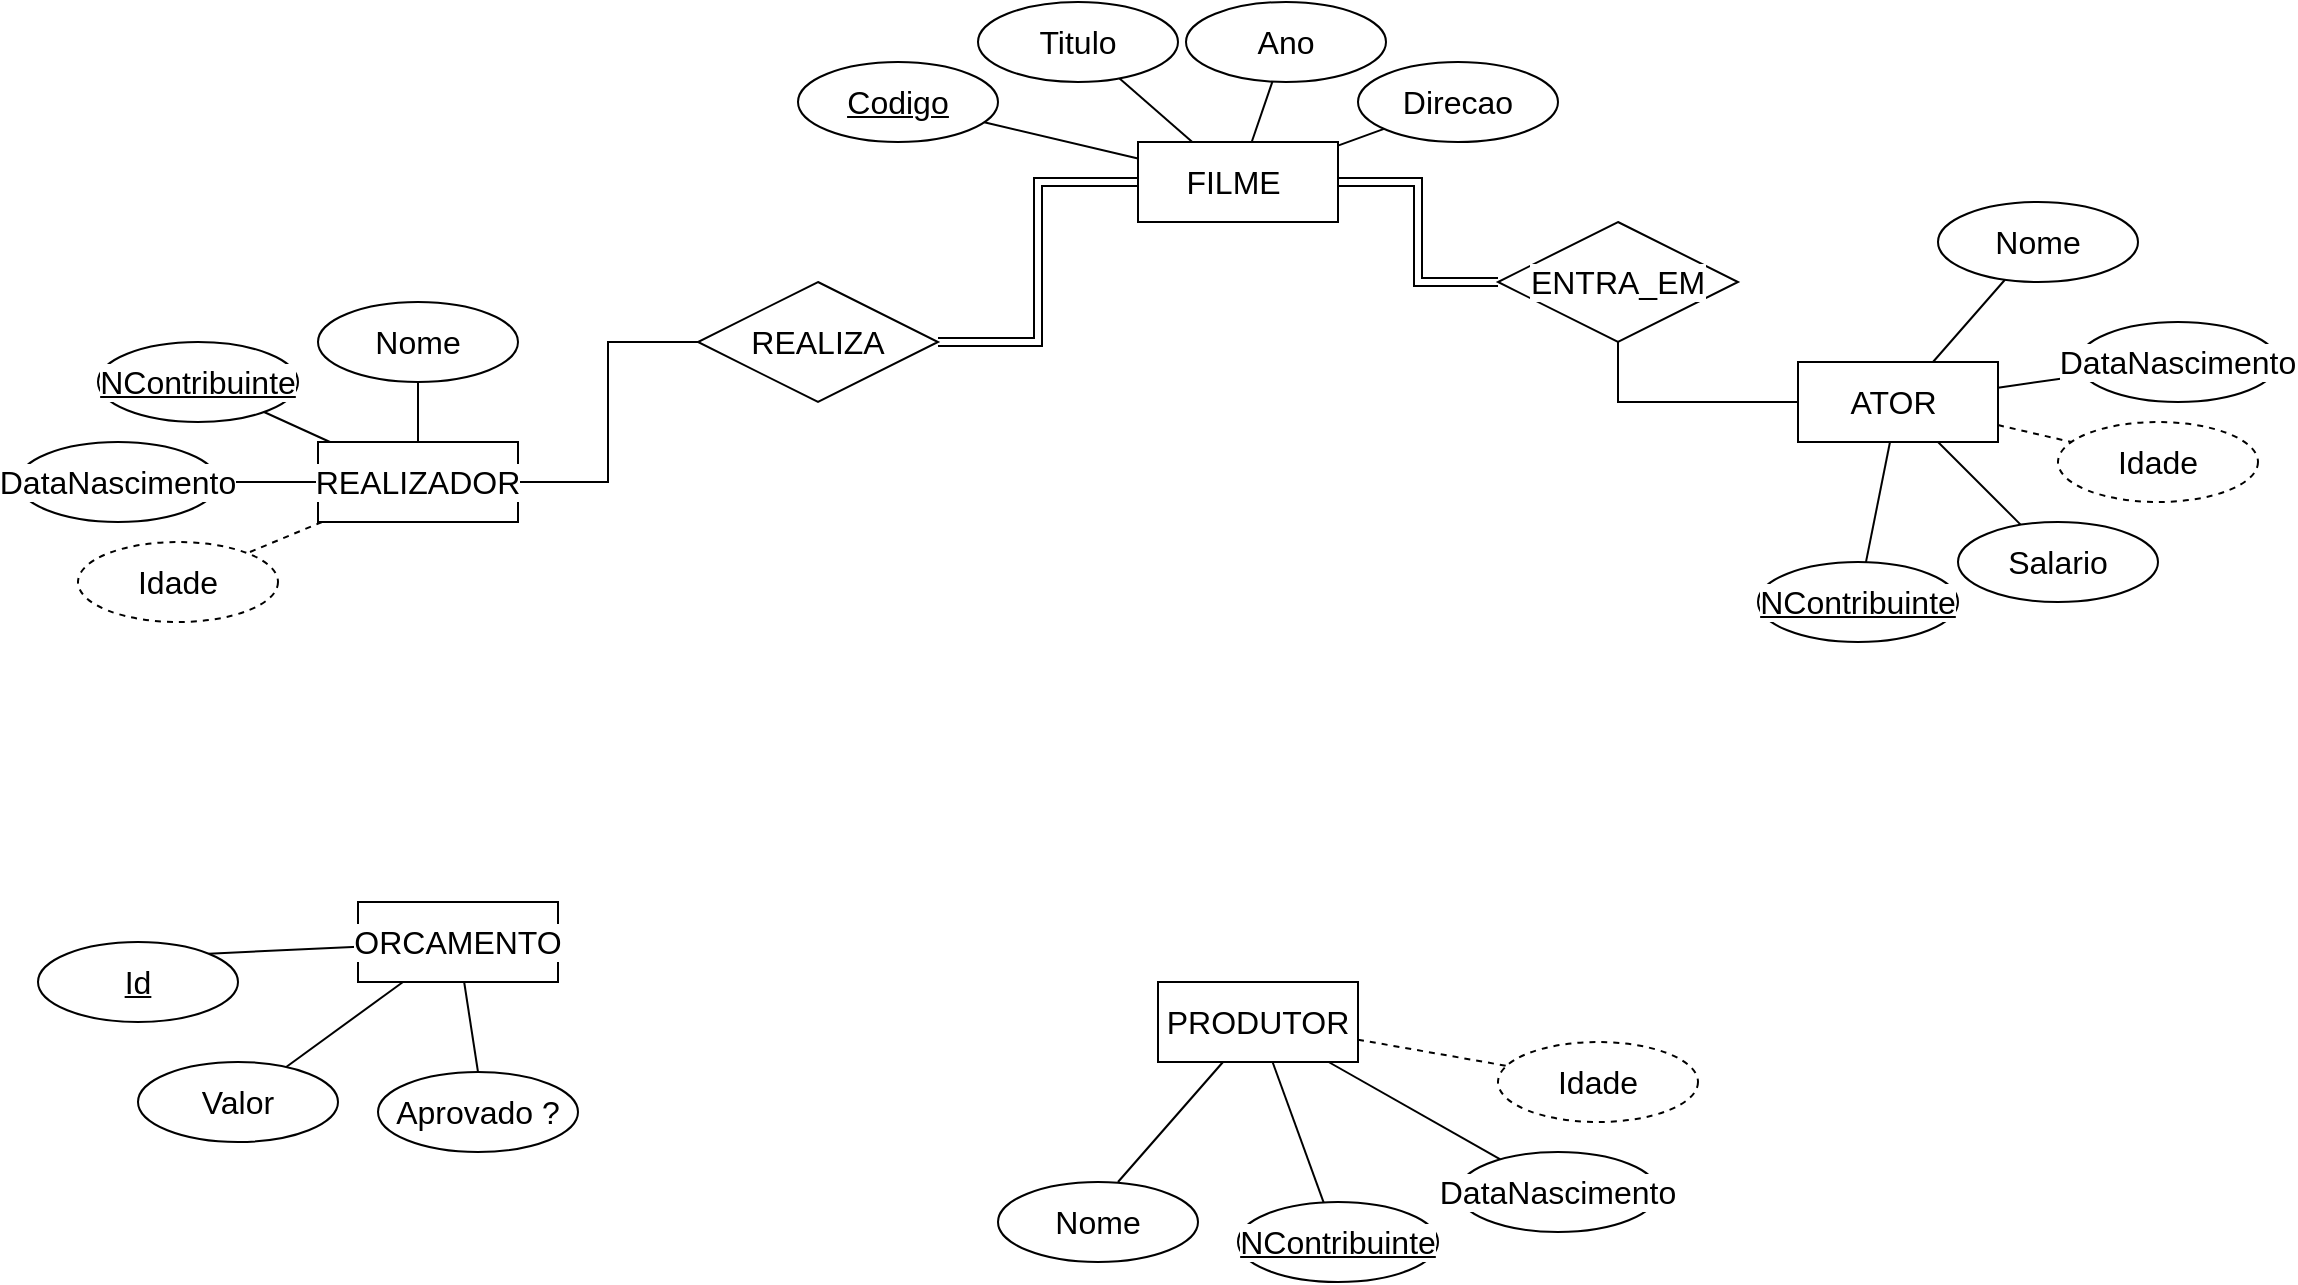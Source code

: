 <mxfile version="28.2.5">
  <diagram name="Página-1" id="VtdL2N_naWI-DeJkXuc9">
    <mxGraphModel dx="2013" dy="703" grid="1" gridSize="10" guides="1" tooltips="1" connect="1" arrows="1" fold="1" page="1" pageScale="1" pageWidth="827" pageHeight="1169" math="0" shadow="0">
      <root>
        <mxCell id="0" />
        <mxCell id="1" parent="0" />
        <mxCell id="wNUU-mUBWav2Mn1h4RWF-6" style="rounded=0;orthogonalLoop=1;jettySize=auto;html=1;endArrow=none;endFill=0;" parent="1" source="wNUU-mUBWav2Mn1h4RWF-1" target="wNUU-mUBWav2Mn1h4RWF-4" edge="1">
          <mxGeometry relative="1" as="geometry" />
        </mxCell>
        <mxCell id="wNUU-mUBWav2Mn1h4RWF-7" style="edgeStyle=none;shape=connector;rounded=0;orthogonalLoop=1;jettySize=auto;html=1;strokeColor=default;align=center;verticalAlign=middle;fontFamily=Helvetica;fontSize=11;fontColor=default;labelBackgroundColor=default;endArrow=none;endFill=0;" parent="1" source="wNUU-mUBWav2Mn1h4RWF-1" target="wNUU-mUBWav2Mn1h4RWF-2" edge="1">
          <mxGeometry relative="1" as="geometry" />
        </mxCell>
        <mxCell id="wNUU-mUBWav2Mn1h4RWF-8" style="edgeStyle=none;shape=connector;rounded=0;orthogonalLoop=1;jettySize=auto;html=1;strokeColor=default;align=center;verticalAlign=middle;fontFamily=Helvetica;fontSize=11;fontColor=default;labelBackgroundColor=default;endArrow=none;endFill=0;" parent="1" source="wNUU-mUBWav2Mn1h4RWF-1" target="wNUU-mUBWav2Mn1h4RWF-3" edge="1">
          <mxGeometry relative="1" as="geometry" />
        </mxCell>
        <mxCell id="wNUU-mUBWav2Mn1h4RWF-9" style="edgeStyle=none;shape=connector;rounded=0;orthogonalLoop=1;jettySize=auto;html=1;strokeColor=default;align=center;verticalAlign=middle;fontFamily=Helvetica;fontSize=11;fontColor=default;labelBackgroundColor=default;endArrow=none;endFill=0;" parent="1" source="wNUU-mUBWav2Mn1h4RWF-1" target="wNUU-mUBWav2Mn1h4RWF-5" edge="1">
          <mxGeometry relative="1" as="geometry" />
        </mxCell>
        <mxCell id="6blzwo1cDbq7W9fvrGh5-6" style="edgeStyle=orthogonalEdgeStyle;shape=link;rounded=0;orthogonalLoop=1;jettySize=auto;html=1;entryX=0;entryY=0.5;entryDx=0;entryDy=0;strokeColor=default;align=center;verticalAlign=middle;fontFamily=Helvetica;fontSize=11;fontColor=default;labelBackgroundColor=default;endArrow=none;endFill=0;exitX=1;exitY=0.5;exitDx=0;exitDy=0;" edge="1" parent="1" source="wNUU-mUBWav2Mn1h4RWF-1" target="6blzwo1cDbq7W9fvrGh5-1">
          <mxGeometry relative="1" as="geometry" />
        </mxCell>
        <mxCell id="6blzwo1cDbq7W9fvrGh5-9" style="edgeStyle=orthogonalEdgeStyle;rounded=0;orthogonalLoop=1;jettySize=auto;html=1;entryX=1;entryY=0.5;entryDx=0;entryDy=0;strokeColor=default;align=center;verticalAlign=middle;fontFamily=Helvetica;fontSize=11;fontColor=default;labelBackgroundColor=default;endArrow=none;endFill=0;shape=link;" edge="1" parent="1" source="wNUU-mUBWav2Mn1h4RWF-1" target="6blzwo1cDbq7W9fvrGh5-8">
          <mxGeometry relative="1" as="geometry" />
        </mxCell>
        <mxCell id="wNUU-mUBWav2Mn1h4RWF-1" value="&lt;span style=&quot;font-size:12.0pt;font-family:&amp;quot;Calibri&amp;quot;,sans-serif;&lt;br/&gt;mso-fareast-font-family:Calibri;mso-ansi-language:PT;mso-fareast-language:PT;&lt;br/&gt;mso-bidi-language:AR-SA&quot;&gt;FILME&lt;/span&gt;&lt;span style=&quot;font-family: Calibri, sans-serif; font-size: 12pt; background-color: transparent; color: light-dark(rgb(0, 0, 0), rgb(255, 255, 255));&quot;&gt;&amp;nbsp;&lt;/span&gt;" style="whiteSpace=wrap;html=1;align=center;" parent="1" vertex="1">
          <mxGeometry x="290" y="80" width="100" height="40" as="geometry" />
        </mxCell>
        <mxCell id="wNUU-mUBWav2Mn1h4RWF-2" value="&lt;u&gt;&lt;span style=&quot;font-size:12.0pt;font-family:&amp;quot;Calibri&amp;quot;,sans-serif;&lt;br/&gt;mso-fareast-font-family:Calibri;mso-ansi-language:PT;mso-fareast-language:PT;&lt;br/&gt;mso-bidi-language:AR-SA&quot;&gt;Codigo&lt;/span&gt;&lt;/u&gt;" style="ellipse;whiteSpace=wrap;html=1;align=center;fontStyle=4;" parent="1" vertex="1">
          <mxGeometry x="120" y="40" width="100" height="40" as="geometry" />
        </mxCell>
        <mxCell id="wNUU-mUBWav2Mn1h4RWF-3" value="&lt;span style=&quot;font-size:12.0pt;font-family:&amp;quot;Calibri&amp;quot;,sans-serif;&lt;br/&gt;mso-fareast-font-family:Calibri;mso-ansi-language:PT;mso-fareast-language:PT;&lt;br/&gt;mso-bidi-language:AR-SA&quot;&gt;Titulo&lt;/span&gt;" style="ellipse;whiteSpace=wrap;html=1;align=center;" parent="1" vertex="1">
          <mxGeometry x="210" y="10" width="100" height="40" as="geometry" />
        </mxCell>
        <mxCell id="wNUU-mUBWav2Mn1h4RWF-4" value="&lt;span style=&quot;font-size:12.0pt;font-family:&amp;quot;Calibri&amp;quot;,sans-serif;&lt;br/&gt;mso-fareast-font-family:Calibri;mso-ansi-language:PT;mso-fareast-language:PT;&lt;br/&gt;mso-bidi-language:AR-SA&quot;&gt;Ano&lt;/span&gt;" style="ellipse;whiteSpace=wrap;html=1;align=center;" parent="1" vertex="1">
          <mxGeometry x="314" y="10" width="100" height="40" as="geometry" />
        </mxCell>
        <mxCell id="wNUU-mUBWav2Mn1h4RWF-5" value="&lt;span style=&quot;font-size:12.0pt;font-family:&amp;quot;Calibri&amp;quot;,sans-serif;&lt;br/&gt;mso-fareast-font-family:Calibri;mso-ansi-language:PT;mso-fareast-language:PT;&lt;br/&gt;mso-bidi-language:AR-SA&quot;&gt;Direcao&lt;/span&gt;" style="ellipse;whiteSpace=wrap;html=1;align=center;" parent="1" vertex="1">
          <mxGeometry x="400" y="40" width="100" height="40" as="geometry" />
        </mxCell>
        <mxCell id="wNUU-mUBWav2Mn1h4RWF-16" style="edgeStyle=none;shape=connector;rounded=0;orthogonalLoop=1;jettySize=auto;html=1;strokeColor=default;align=center;verticalAlign=middle;fontFamily=Helvetica;fontSize=11;fontColor=default;labelBackgroundColor=default;endArrow=none;endFill=0;" parent="1" source="wNUU-mUBWav2Mn1h4RWF-10" target="wNUU-mUBWav2Mn1h4RWF-11" edge="1">
          <mxGeometry relative="1" as="geometry" />
        </mxCell>
        <mxCell id="wNUU-mUBWav2Mn1h4RWF-17" style="edgeStyle=none;shape=connector;rounded=0;orthogonalLoop=1;jettySize=auto;html=1;strokeColor=default;align=center;verticalAlign=middle;fontFamily=Helvetica;fontSize=11;fontColor=default;labelBackgroundColor=default;endArrow=none;endFill=0;" parent="1" source="wNUU-mUBWav2Mn1h4RWF-10" target="wNUU-mUBWav2Mn1h4RWF-12" edge="1">
          <mxGeometry relative="1" as="geometry" />
        </mxCell>
        <mxCell id="wNUU-mUBWav2Mn1h4RWF-18" style="edgeStyle=none;shape=connector;rounded=0;orthogonalLoop=1;jettySize=auto;html=1;strokeColor=default;align=center;verticalAlign=middle;fontFamily=Helvetica;fontSize=11;fontColor=default;labelBackgroundColor=default;endArrow=none;endFill=0;" parent="1" source="wNUU-mUBWav2Mn1h4RWF-10" target="wNUU-mUBWav2Mn1h4RWF-14" edge="1">
          <mxGeometry relative="1" as="geometry" />
        </mxCell>
        <mxCell id="wNUU-mUBWav2Mn1h4RWF-19" style="edgeStyle=none;shape=connector;rounded=0;orthogonalLoop=1;jettySize=auto;html=1;strokeColor=default;align=center;verticalAlign=middle;fontFamily=Helvetica;fontSize=11;fontColor=default;labelBackgroundColor=default;endArrow=none;endFill=0;" parent="1" source="wNUU-mUBWav2Mn1h4RWF-10" target="wNUU-mUBWav2Mn1h4RWF-15" edge="1">
          <mxGeometry relative="1" as="geometry" />
        </mxCell>
        <mxCell id="wNUU-mUBWav2Mn1h4RWF-20" style="edgeStyle=none;shape=connector;rounded=0;orthogonalLoop=1;jettySize=auto;html=1;strokeColor=default;align=center;verticalAlign=middle;fontFamily=Helvetica;fontSize=11;fontColor=default;labelBackgroundColor=default;endArrow=none;endFill=0;dashed=1;" parent="1" source="wNUU-mUBWav2Mn1h4RWF-10" target="wNUU-mUBWav2Mn1h4RWF-13" edge="1">
          <mxGeometry relative="1" as="geometry" />
        </mxCell>
        <mxCell id="6blzwo1cDbq7W9fvrGh5-7" style="edgeStyle=orthogonalEdgeStyle;rounded=0;orthogonalLoop=1;jettySize=auto;html=1;strokeColor=default;align=center;verticalAlign=middle;fontFamily=Helvetica;fontSize=11;fontColor=default;labelBackgroundColor=default;endArrow=none;endFill=0;" edge="1" parent="1" source="wNUU-mUBWav2Mn1h4RWF-10" target="6blzwo1cDbq7W9fvrGh5-1">
          <mxGeometry relative="1" as="geometry" />
        </mxCell>
        <mxCell id="wNUU-mUBWav2Mn1h4RWF-10" value="&lt;span style=&quot;font-size:12.0pt;font-family:&amp;quot;Calibri&amp;quot;,sans-serif;&lt;br/&gt;mso-fareast-font-family:Calibri;mso-ansi-language:PT;mso-fareast-language:PT;&lt;br/&gt;mso-bidi-language:AR-SA&quot;&gt;ATOR&amp;nbsp;&lt;/span&gt;" style="whiteSpace=wrap;html=1;align=center;fontFamily=Helvetica;fontSize=11;fontColor=default;labelBackgroundColor=default;" parent="1" vertex="1">
          <mxGeometry x="620" y="190" width="100" height="40" as="geometry" />
        </mxCell>
        <mxCell id="wNUU-mUBWav2Mn1h4RWF-11" value="&lt;span id=&quot;docs-internal-guid-0371ab49-7fff-979e-7067-7fa7ec2a6fb4&quot;&gt;&lt;span style=&quot;font-size: 12pt; font-family: Calibri, sans-serif; background-color: transparent; font-variant-numeric: normal; font-variant-east-asian: normal; font-variant-alternates: normal; font-variant-position: normal; font-variant-emoji: normal; vertical-align: baseline; white-space-collapse: preserve;&quot;&gt;Nome&lt;/span&gt;&lt;/span&gt;" style="ellipse;whiteSpace=wrap;html=1;align=center;fontFamily=Helvetica;fontSize=11;fontColor=default;labelBackgroundColor=default;" parent="1" vertex="1">
          <mxGeometry x="690" y="110" width="100" height="40" as="geometry" />
        </mxCell>
        <mxCell id="wNUU-mUBWav2Mn1h4RWF-12" value="&lt;span id=&quot;docs-internal-guid-423bd657-7fff-b02a-c126-72abb22664c3&quot;&gt;&lt;span style=&quot;font-size: 12pt; font-family: Calibri, sans-serif; background-color: transparent; font-variant-numeric: normal; font-variant-east-asian: normal; font-variant-alternates: normal; font-variant-position: normal; font-variant-emoji: normal; vertical-align: baseline; white-space-collapse: preserve;&quot;&gt;DataNascimento&lt;/span&gt;&lt;/span&gt;" style="ellipse;whiteSpace=wrap;html=1;align=center;fontFamily=Helvetica;fontSize=11;fontColor=default;labelBackgroundColor=default;" parent="1" vertex="1">
          <mxGeometry x="760" y="170" width="100" height="40" as="geometry" />
        </mxCell>
        <mxCell id="wNUU-mUBWav2Mn1h4RWF-13" value="&lt;span id=&quot;docs-internal-guid-ad1e4011-7fff-cea9-0ab7-0518d352ea27&quot;&gt;&lt;span style=&quot;font-size: 12pt; font-family: Calibri, sans-serif; background-color: transparent; font-variant-numeric: normal; font-variant-east-asian: normal; font-variant-alternates: normal; font-variant-position: normal; font-variant-emoji: normal; vertical-align: baseline; white-space-collapse: preserve;&quot;&gt;Idade&lt;/span&gt;&lt;/span&gt;" style="ellipse;whiteSpace=wrap;html=1;align=center;dashed=1;fontFamily=Helvetica;fontSize=11;fontColor=default;labelBackgroundColor=default;" parent="1" vertex="1">
          <mxGeometry x="750" y="220" width="100" height="40" as="geometry" />
        </mxCell>
        <mxCell id="wNUU-mUBWav2Mn1h4RWF-14" value="&lt;span id=&quot;docs-internal-guid-ade6428c-7fff-1b37-59b0-372400b72374&quot;&gt;&lt;span style=&quot;font-size: 12pt; font-family: Calibri, sans-serif; background-color: transparent; font-variant-numeric: normal; font-variant-east-asian: normal; font-variant-alternates: normal; font-variant-position: normal; font-variant-emoji: normal; vertical-align: baseline; white-space-collapse: preserve;&quot;&gt;Salario&lt;/span&gt;&lt;/span&gt;" style="ellipse;whiteSpace=wrap;html=1;align=center;fontFamily=Helvetica;fontSize=11;fontColor=default;labelBackgroundColor=default;" parent="1" vertex="1">
          <mxGeometry x="700" y="270" width="100" height="40" as="geometry" />
        </mxCell>
        <mxCell id="wNUU-mUBWav2Mn1h4RWF-15" value="&lt;span id=&quot;docs-internal-guid-d451ba34-7fff-3efa-a5a5-dec27b78d718&quot;&gt;&lt;span style=&quot;font-size: 12pt; font-family: Calibri, sans-serif; background-color: transparent; font-variant-numeric: normal; font-variant-east-asian: normal; font-variant-alternates: normal; font-variant-position: normal; font-variant-emoji: normal; text-decoration-skip-ink: none; vertical-align: baseline; white-space-collapse: preserve;&quot;&gt;NContribuinte&lt;/span&gt;&lt;/span&gt;" style="ellipse;whiteSpace=wrap;html=1;align=center;fontStyle=4;fontFamily=Helvetica;fontSize=11;fontColor=default;labelBackgroundColor=default;" parent="1" vertex="1">
          <mxGeometry x="600" y="290" width="100" height="40" as="geometry" />
        </mxCell>
        <mxCell id="wNUU-mUBWav2Mn1h4RWF-28" style="edgeStyle=none;shape=connector;rounded=0;orthogonalLoop=1;jettySize=auto;html=1;strokeColor=default;align=center;verticalAlign=middle;fontFamily=Helvetica;fontSize=11;fontColor=default;labelBackgroundColor=default;endArrow=none;endFill=0;" parent="1" source="wNUU-mUBWav2Mn1h4RWF-21" target="wNUU-mUBWav2Mn1h4RWF-22" edge="1">
          <mxGeometry relative="1" as="geometry" />
        </mxCell>
        <mxCell id="wNUU-mUBWav2Mn1h4RWF-29" style="edgeStyle=none;shape=connector;rounded=0;orthogonalLoop=1;jettySize=auto;html=1;strokeColor=default;align=center;verticalAlign=middle;fontFamily=Helvetica;fontSize=11;fontColor=default;labelBackgroundColor=default;endArrow=none;endFill=0;" parent="1" source="wNUU-mUBWav2Mn1h4RWF-21" target="wNUU-mUBWav2Mn1h4RWF-26" edge="1">
          <mxGeometry relative="1" as="geometry" />
        </mxCell>
        <mxCell id="wNUU-mUBWav2Mn1h4RWF-30" style="edgeStyle=none;shape=connector;rounded=0;orthogonalLoop=1;jettySize=auto;html=1;strokeColor=default;align=center;verticalAlign=middle;fontFamily=Helvetica;fontSize=11;fontColor=default;labelBackgroundColor=default;endArrow=none;endFill=0;" parent="1" source="wNUU-mUBWav2Mn1h4RWF-21" target="wNUU-mUBWav2Mn1h4RWF-25" edge="1">
          <mxGeometry relative="1" as="geometry" />
        </mxCell>
        <mxCell id="wNUU-mUBWav2Mn1h4RWF-31" style="edgeStyle=none;shape=connector;rounded=0;orthogonalLoop=1;jettySize=auto;html=1;strokeColor=default;align=center;verticalAlign=middle;fontFamily=Helvetica;fontSize=11;fontColor=default;labelBackgroundColor=default;endArrow=none;endFill=0;dashed=1;" parent="1" source="wNUU-mUBWav2Mn1h4RWF-21" target="wNUU-mUBWav2Mn1h4RWF-24" edge="1">
          <mxGeometry relative="1" as="geometry" />
        </mxCell>
        <mxCell id="6blzwo1cDbq7W9fvrGh5-10" style="edgeStyle=orthogonalEdgeStyle;shape=connector;rounded=0;orthogonalLoop=1;jettySize=auto;html=1;entryX=0;entryY=0.5;entryDx=0;entryDy=0;strokeColor=default;align=center;verticalAlign=middle;fontFamily=Helvetica;fontSize=11;fontColor=default;labelBackgroundColor=default;endArrow=none;endFill=0;" edge="1" parent="1" source="wNUU-mUBWav2Mn1h4RWF-21" target="6blzwo1cDbq7W9fvrGh5-8">
          <mxGeometry relative="1" as="geometry" />
        </mxCell>
        <mxCell id="wNUU-mUBWav2Mn1h4RWF-21" value="&lt;span id=&quot;docs-internal-guid-4d61b85c-7fff-92f9-6b1c-4a9c9fdcd876&quot;&gt;&lt;span style=&quot;font-size: 12pt; font-family: Calibri, sans-serif; background-color: transparent; font-variant-numeric: normal; font-variant-east-asian: normal; font-variant-alternates: normal; font-variant-position: normal; font-variant-emoji: normal; vertical-align: baseline; white-space-collapse: preserve;&quot;&gt;REALIZADOR&lt;/span&gt;&lt;/span&gt;" style="whiteSpace=wrap;html=1;align=center;fontFamily=Helvetica;fontSize=11;fontColor=default;labelBackgroundColor=default;" parent="1" vertex="1">
          <mxGeometry x="-120" y="230" width="100" height="40" as="geometry" />
        </mxCell>
        <mxCell id="wNUU-mUBWav2Mn1h4RWF-22" value="&lt;span id=&quot;docs-internal-guid-69654a7a-7fff-adb6-9b58-9ac397884187&quot;&gt;&lt;span style=&quot;font-size: 12pt; font-family: Calibri, sans-serif; background-color: transparent; font-variant-numeric: normal; font-variant-east-asian: normal; font-variant-alternates: normal; font-variant-position: normal; font-variant-emoji: normal; vertical-align: baseline; white-space-collapse: preserve;&quot;&gt;Nome&lt;/span&gt;&lt;/span&gt;" style="ellipse;whiteSpace=wrap;html=1;align=center;fontFamily=Helvetica;fontSize=11;fontColor=default;labelBackgroundColor=default;" parent="1" vertex="1">
          <mxGeometry x="-120" y="160" width="100" height="40" as="geometry" />
        </mxCell>
        <mxCell id="wNUU-mUBWav2Mn1h4RWF-24" value="&lt;span id=&quot;docs-internal-guid-ad1e4011-7fff-cea9-0ab7-0518d352ea27&quot;&gt;&lt;span style=&quot;font-size: 12pt; font-family: Calibri, sans-serif; background-color: transparent; font-variant-numeric: normal; font-variant-east-asian: normal; font-variant-alternates: normal; font-variant-position: normal; font-variant-emoji: normal; vertical-align: baseline; white-space-collapse: preserve;&quot;&gt;Idade&lt;/span&gt;&lt;/span&gt;" style="ellipse;whiteSpace=wrap;html=1;align=center;dashed=1;fontFamily=Helvetica;fontSize=11;fontColor=default;labelBackgroundColor=default;" parent="1" vertex="1">
          <mxGeometry x="-240" y="280" width="100" height="40" as="geometry" />
        </mxCell>
        <mxCell id="wNUU-mUBWav2Mn1h4RWF-25" value="&lt;span id=&quot;docs-internal-guid-f85e6acb-7fff-e787-be61-acb34c5c2e45&quot;&gt;&lt;span style=&quot;font-size: 12pt; font-family: Calibri, sans-serif; background-color: transparent; font-variant-numeric: normal; font-variant-east-asian: normal; font-variant-alternates: normal; font-variant-position: normal; font-variant-emoji: normal; vertical-align: baseline; white-space-collapse: preserve;&quot;&gt;DataNascimento&lt;/span&gt;&lt;/span&gt;" style="ellipse;whiteSpace=wrap;html=1;align=center;fontFamily=Helvetica;fontSize=11;fontColor=default;labelBackgroundColor=default;" parent="1" vertex="1">
          <mxGeometry x="-270" y="230" width="100" height="40" as="geometry" />
        </mxCell>
        <mxCell id="wNUU-mUBWav2Mn1h4RWF-26" value="&lt;span id=&quot;docs-internal-guid-25c2a6f1-7fff-cd19-373f-aac201a6bc62&quot;&gt;&lt;span style=&quot;font-size: 12pt; font-family: Calibri, sans-serif; background-color: transparent; font-variant-numeric: normal; font-variant-east-asian: normal; font-variant-alternates: normal; font-variant-position: normal; font-variant-emoji: normal; text-decoration-skip-ink: none; vertical-align: baseline; white-space-collapse: preserve;&quot;&gt;NContribuinte&lt;/span&gt;&lt;/span&gt;" style="ellipse;whiteSpace=wrap;html=1;align=center;fontStyle=4;fontFamily=Helvetica;fontSize=11;fontColor=default;labelBackgroundColor=default;" parent="1" vertex="1">
          <mxGeometry x="-230" y="180" width="100" height="40" as="geometry" />
        </mxCell>
        <mxCell id="wNUU-mUBWav2Mn1h4RWF-27" style="edgeStyle=none;shape=connector;rounded=0;orthogonalLoop=1;jettySize=auto;html=1;exitX=0.5;exitY=1;exitDx=0;exitDy=0;strokeColor=default;align=center;verticalAlign=middle;fontFamily=Helvetica;fontSize=11;fontColor=default;labelBackgroundColor=default;endArrow=none;endFill=0;" parent="1" source="wNUU-mUBWav2Mn1h4RWF-25" target="wNUU-mUBWav2Mn1h4RWF-25" edge="1">
          <mxGeometry relative="1" as="geometry" />
        </mxCell>
        <mxCell id="wNUU-mUBWav2Mn1h4RWF-39" style="edgeStyle=none;shape=connector;rounded=0;orthogonalLoop=1;jettySize=auto;html=1;strokeColor=default;align=center;verticalAlign=middle;fontFamily=Helvetica;fontSize=11;fontColor=default;labelBackgroundColor=default;endArrow=none;endFill=0;" parent="1" source="wNUU-mUBWav2Mn1h4RWF-33" target="wNUU-mUBWav2Mn1h4RWF-35" edge="1">
          <mxGeometry relative="1" as="geometry" />
        </mxCell>
        <mxCell id="wNUU-mUBWav2Mn1h4RWF-40" style="edgeStyle=none;shape=connector;rounded=0;orthogonalLoop=1;jettySize=auto;html=1;strokeColor=default;align=center;verticalAlign=middle;fontFamily=Helvetica;fontSize=11;fontColor=default;labelBackgroundColor=default;endArrow=none;endFill=0;dashed=1;" parent="1" source="wNUU-mUBWav2Mn1h4RWF-33" target="wNUU-mUBWav2Mn1h4RWF-37" edge="1">
          <mxGeometry relative="1" as="geometry" />
        </mxCell>
        <mxCell id="wNUU-mUBWav2Mn1h4RWF-41" style="edgeStyle=none;shape=connector;rounded=0;orthogonalLoop=1;jettySize=auto;html=1;strokeColor=default;align=center;verticalAlign=middle;fontFamily=Helvetica;fontSize=11;fontColor=default;labelBackgroundColor=default;endArrow=none;endFill=0;" parent="1" source="wNUU-mUBWav2Mn1h4RWF-33" target="wNUU-mUBWav2Mn1h4RWF-36" edge="1">
          <mxGeometry relative="1" as="geometry" />
        </mxCell>
        <mxCell id="wNUU-mUBWav2Mn1h4RWF-33" value="&lt;span id=&quot;docs-internal-guid-b2d54f66-7fff-5687-37bf-8b39f0719b1a&quot;&gt;&lt;span style=&quot;font-size: 12pt; font-family: Calibri, sans-serif; background-color: transparent; font-variant-numeric: normal; font-variant-east-asian: normal; font-variant-alternates: normal; font-variant-position: normal; font-variant-emoji: normal; vertical-align: baseline; white-space-collapse: preserve;&quot;&gt;PRODUTOR&lt;/span&gt;&lt;/span&gt;" style="whiteSpace=wrap;html=1;align=center;fontFamily=Helvetica;fontSize=11;fontColor=default;labelBackgroundColor=default;" parent="1" vertex="1">
          <mxGeometry x="300" y="500" width="100" height="40" as="geometry" />
        </mxCell>
        <mxCell id="wNUU-mUBWav2Mn1h4RWF-34" value="&lt;span id=&quot;docs-internal-guid-8cafcc89-7fff-78b6-0d9a-813812813ad6&quot;&gt;&lt;span style=&quot;font-size: 12pt; font-family: Calibri, sans-serif; background-color: transparent; font-variant-numeric: normal; font-variant-east-asian: normal; font-variant-alternates: normal; font-variant-position: normal; font-variant-emoji: normal; vertical-align: baseline; white-space-collapse: preserve;&quot;&gt;Nome&lt;/span&gt;&lt;/span&gt;" style="ellipse;whiteSpace=wrap;html=1;align=center;fontFamily=Helvetica;fontSize=11;fontColor=default;labelBackgroundColor=default;" parent="1" vertex="1">
          <mxGeometry x="220" y="600" width="100" height="40" as="geometry" />
        </mxCell>
        <mxCell id="wNUU-mUBWav2Mn1h4RWF-35" value="&lt;span id=&quot;docs-internal-guid-d2da87bc-7fff-96f9-a4d0-bf21345c0ce1&quot;&gt;&lt;span style=&quot;font-size: 12pt; font-family: Calibri, sans-serif; background-color: transparent; font-variant-numeric: normal; font-variant-east-asian: normal; font-variant-alternates: normal; font-variant-position: normal; font-variant-emoji: normal; text-decoration-skip-ink: none; vertical-align: baseline; white-space-collapse: preserve;&quot;&gt;NContribuinte&lt;/span&gt;&lt;/span&gt;" style="ellipse;whiteSpace=wrap;html=1;align=center;fontStyle=4;fontFamily=Helvetica;fontSize=11;fontColor=default;labelBackgroundColor=default;" parent="1" vertex="1">
          <mxGeometry x="340" y="610" width="100" height="40" as="geometry" />
        </mxCell>
        <mxCell id="wNUU-mUBWav2Mn1h4RWF-36" value="&lt;span id=&quot;docs-internal-guid-aed1f9fe-7fff-bc9a-0d7f-64c67cd5fec5&quot;&gt;&lt;span style=&quot;font-size: 12pt; font-family: Calibri, sans-serif; background-color: transparent; font-variant-numeric: normal; font-variant-east-asian: normal; font-variant-alternates: normal; font-variant-position: normal; font-variant-emoji: normal; vertical-align: baseline; white-space-collapse: preserve;&quot;&gt;DataNascimento&lt;/span&gt;&lt;/span&gt;" style="ellipse;whiteSpace=wrap;html=1;align=center;fontFamily=Helvetica;fontSize=11;fontColor=default;labelBackgroundColor=default;" parent="1" vertex="1">
          <mxGeometry x="450" y="585" width="100" height="40" as="geometry" />
        </mxCell>
        <mxCell id="wNUU-mUBWav2Mn1h4RWF-37" value="&lt;span id=&quot;docs-internal-guid-2ebb92ab-7fff-d668-7bc4-3486c3f004b3&quot;&gt;&lt;span style=&quot;font-size: 12pt; font-family: Calibri, sans-serif; background-color: transparent; font-variant-numeric: normal; font-variant-east-asian: normal; font-variant-alternates: normal; font-variant-position: normal; font-variant-emoji: normal; vertical-align: baseline; white-space-collapse: preserve;&quot;&gt;Idade&lt;/span&gt;&lt;/span&gt;" style="ellipse;whiteSpace=wrap;html=1;align=center;dashed=1;fontFamily=Helvetica;fontSize=11;fontColor=default;labelBackgroundColor=default;" parent="1" vertex="1">
          <mxGeometry x="470" y="530" width="100" height="40" as="geometry" />
        </mxCell>
        <mxCell id="wNUU-mUBWav2Mn1h4RWF-38" style="edgeStyle=none;shape=connector;rounded=0;orthogonalLoop=1;jettySize=auto;html=1;entryX=0.6;entryY=0;entryDx=0;entryDy=0;entryPerimeter=0;strokeColor=default;align=center;verticalAlign=middle;fontFamily=Helvetica;fontSize=11;fontColor=default;labelBackgroundColor=default;endArrow=none;endFill=0;" parent="1" source="wNUU-mUBWav2Mn1h4RWF-33" target="wNUU-mUBWav2Mn1h4RWF-34" edge="1">
          <mxGeometry relative="1" as="geometry" />
        </mxCell>
        <mxCell id="wNUU-mUBWav2Mn1h4RWF-47" style="edgeStyle=none;shape=connector;rounded=0;orthogonalLoop=1;jettySize=auto;html=1;entryX=1;entryY=0;entryDx=0;entryDy=0;strokeColor=default;align=center;verticalAlign=middle;fontFamily=Helvetica;fontSize=11;fontColor=default;labelBackgroundColor=default;endArrow=none;endFill=0;" parent="1" source="wNUU-mUBWav2Mn1h4RWF-42" target="wNUU-mUBWav2Mn1h4RWF-43" edge="1">
          <mxGeometry relative="1" as="geometry" />
        </mxCell>
        <mxCell id="wNUU-mUBWav2Mn1h4RWF-48" style="edgeStyle=none;shape=connector;rounded=0;orthogonalLoop=1;jettySize=auto;html=1;strokeColor=default;align=center;verticalAlign=middle;fontFamily=Helvetica;fontSize=11;fontColor=default;labelBackgroundColor=default;endArrow=none;endFill=0;" parent="1" source="wNUU-mUBWav2Mn1h4RWF-42" target="wNUU-mUBWav2Mn1h4RWF-44" edge="1">
          <mxGeometry relative="1" as="geometry" />
        </mxCell>
        <mxCell id="wNUU-mUBWav2Mn1h4RWF-49" style="edgeStyle=none;shape=connector;rounded=0;orthogonalLoop=1;jettySize=auto;html=1;entryX=0.5;entryY=0;entryDx=0;entryDy=0;strokeColor=default;align=center;verticalAlign=middle;fontFamily=Helvetica;fontSize=11;fontColor=default;labelBackgroundColor=default;endArrow=none;endFill=0;" parent="1" source="wNUU-mUBWav2Mn1h4RWF-42" target="wNUU-mUBWav2Mn1h4RWF-45" edge="1">
          <mxGeometry relative="1" as="geometry" />
        </mxCell>
        <mxCell id="wNUU-mUBWav2Mn1h4RWF-42" value="&lt;span id=&quot;docs-internal-guid-49eed530-7fff-8678-ce6c-9f40c225c63d&quot;&gt;&lt;span style=&quot;font-size: 12pt; font-family: Calibri, sans-serif; background-color: transparent; font-variant-numeric: normal; font-variant-east-asian: normal; font-variant-alternates: normal; font-variant-position: normal; font-variant-emoji: normal; vertical-align: baseline; white-space-collapse: preserve;&quot;&gt;ORCAMENTO&lt;/span&gt;&lt;/span&gt;" style="whiteSpace=wrap;html=1;align=center;fontFamily=Helvetica;fontSize=11;fontColor=default;labelBackgroundColor=default;" parent="1" vertex="1">
          <mxGeometry x="-100" y="460" width="100" height="40" as="geometry" />
        </mxCell>
        <mxCell id="wNUU-mUBWav2Mn1h4RWF-43" value="&lt;span id=&quot;docs-internal-guid-e82b96cc-7fff-b7a6-3cf5-91d06b718818&quot;&gt;&lt;span style=&quot;font-size: 12pt; font-family: Calibri, sans-serif; background-color: transparent; font-variant-numeric: normal; font-variant-east-asian: normal; font-variant-alternates: normal; font-variant-position: normal; font-variant-emoji: normal; text-decoration-skip-ink: none; vertical-align: baseline; white-space-collapse: preserve;&quot;&gt;Id&lt;/span&gt;&lt;/span&gt;" style="ellipse;whiteSpace=wrap;html=1;align=center;fontStyle=4;fontFamily=Helvetica;fontSize=11;fontColor=default;labelBackgroundColor=default;" parent="1" vertex="1">
          <mxGeometry x="-260" y="480" width="100" height="40" as="geometry" />
        </mxCell>
        <mxCell id="wNUU-mUBWav2Mn1h4RWF-44" value="&lt;span id=&quot;docs-internal-guid-d3ddc39b-7fff-d588-cdc6-508e87e0b5f1&quot;&gt;&lt;span style=&quot;font-size: 12pt; font-family: Calibri, sans-serif; background-color: transparent; font-variant-numeric: normal; font-variant-east-asian: normal; font-variant-alternates: normal; font-variant-position: normal; font-variant-emoji: normal; vertical-align: baseline; white-space-collapse: preserve;&quot;&gt;Valor&lt;/span&gt;&lt;/span&gt;" style="ellipse;whiteSpace=wrap;html=1;align=center;fontFamily=Helvetica;fontSize=11;fontColor=default;labelBackgroundColor=default;" parent="1" vertex="1">
          <mxGeometry x="-210" y="540" width="100" height="40" as="geometry" />
        </mxCell>
        <mxCell id="wNUU-mUBWav2Mn1h4RWF-45" value="&lt;span id=&quot;docs-internal-guid-97309ff8-7fff-f7e3-74d9-a23491daf4ee&quot;&gt;&lt;span style=&quot;font-size: 12pt; font-family: Calibri, sans-serif; background-color: transparent; font-variant-numeric: normal; font-variant-east-asian: normal; font-variant-alternates: normal; font-variant-position: normal; font-variant-emoji: normal; vertical-align: baseline; white-space-collapse: preserve;&quot;&gt;Aprovado ?&lt;/span&gt;&lt;/span&gt;" style="ellipse;whiteSpace=wrap;html=1;align=center;fontFamily=Helvetica;fontSize=11;fontColor=default;labelBackgroundColor=default;" parent="1" vertex="1">
          <mxGeometry x="-90" y="545" width="100" height="40" as="geometry" />
        </mxCell>
        <mxCell id="6blzwo1cDbq7W9fvrGh5-1" value="&lt;span id=&quot;docs-internal-guid-aebaa83b-7fff-32f6-c52b-7ff52ad82057&quot;&gt;&lt;span style=&quot;font-size: 12pt; font-family: Calibri, sans-serif; background-color: transparent; font-variant-numeric: normal; font-variant-east-asian: normal; font-variant-alternates: normal; font-variant-position: normal; font-variant-emoji: normal; vertical-align: baseline; white-space-collapse: preserve;&quot;&gt;ENTRA_EM&lt;/span&gt;&lt;/span&gt;" style="shape=rhombus;perimeter=rhombusPerimeter;whiteSpace=wrap;html=1;align=center;fontFamily=Helvetica;fontSize=11;fontColor=default;labelBackgroundColor=default;" vertex="1" parent="1">
          <mxGeometry x="470" y="120" width="120" height="60" as="geometry" />
        </mxCell>
        <mxCell id="6blzwo1cDbq7W9fvrGh5-8" value="&lt;span id=&quot;docs-internal-guid-b1fdf37b-7fff-99a4-d2f7-fcfe3d2e9604&quot;&gt;&lt;span style=&quot;font-size: 12pt; font-family: Calibri, sans-serif; background-color: transparent; font-variant-numeric: normal; font-variant-east-asian: normal; font-variant-alternates: normal; font-variant-position: normal; font-variant-emoji: normal; vertical-align: baseline; white-space-collapse: preserve;&quot;&gt;REALIZA&lt;/span&gt;&lt;/span&gt;" style="shape=rhombus;perimeter=rhombusPerimeter;whiteSpace=wrap;html=1;align=center;fontFamily=Helvetica;fontSize=11;fontColor=default;labelBackgroundColor=default;" vertex="1" parent="1">
          <mxGeometry x="70" y="150" width="120" height="60" as="geometry" />
        </mxCell>
      </root>
    </mxGraphModel>
  </diagram>
</mxfile>
